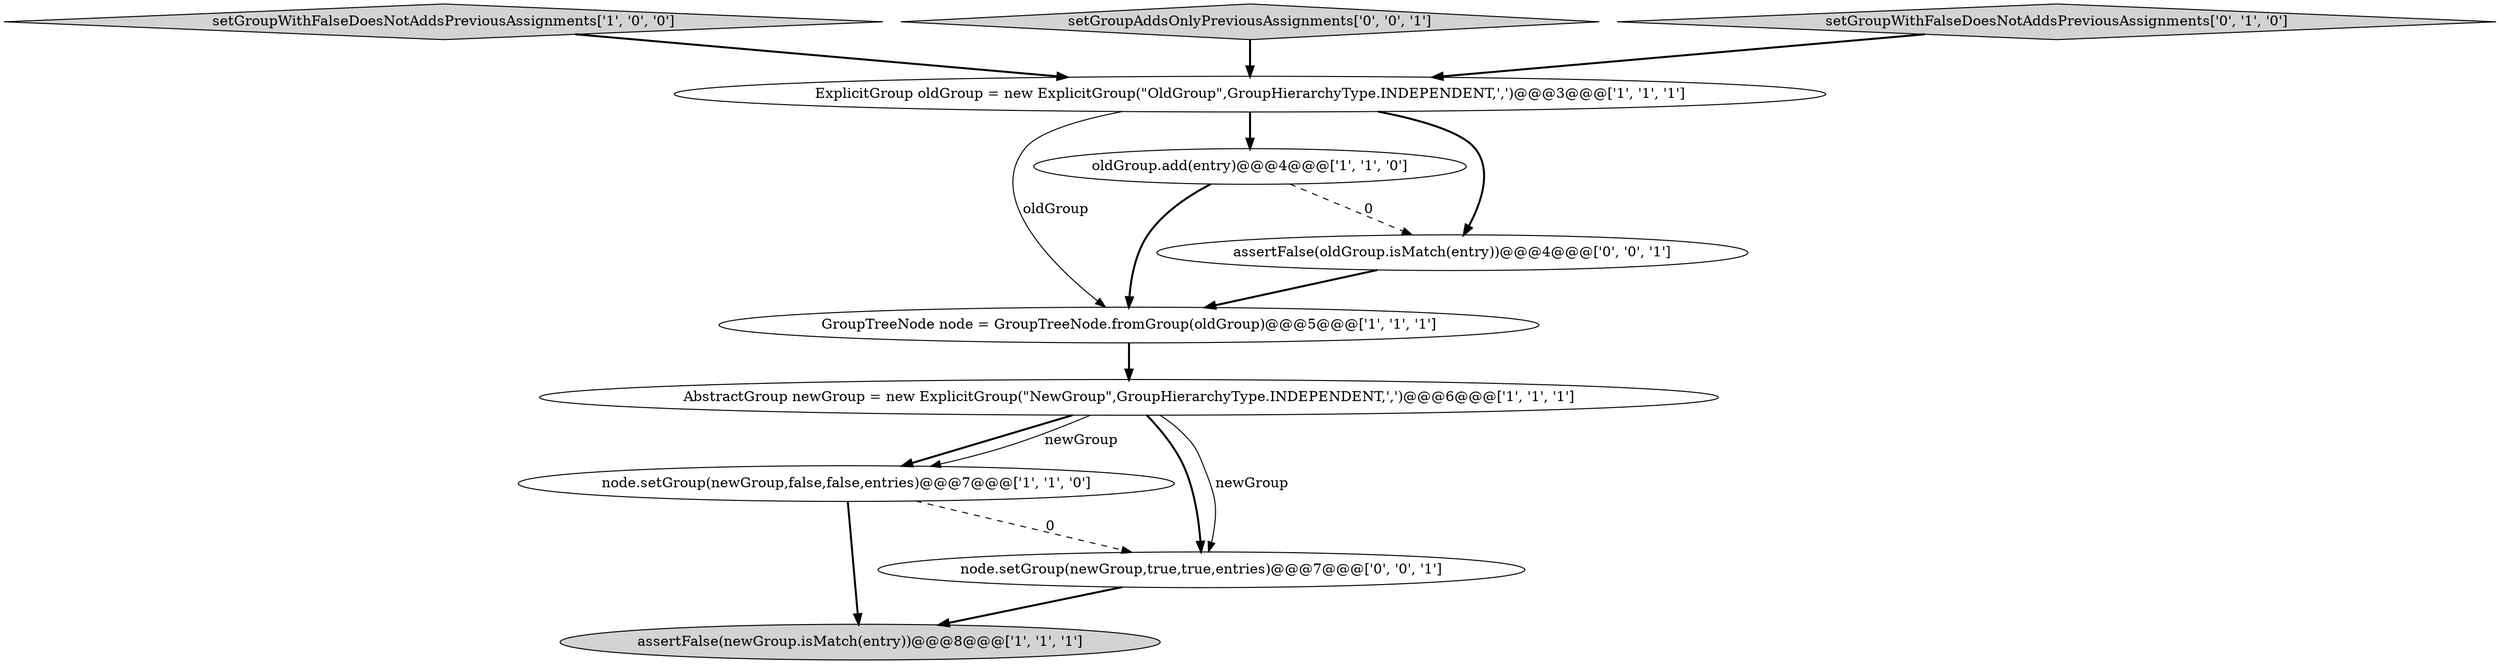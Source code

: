 digraph {
0 [style = filled, label = "GroupTreeNode node = GroupTreeNode.fromGroup(oldGroup)@@@5@@@['1', '1', '1']", fillcolor = white, shape = ellipse image = "AAA0AAABBB1BBB"];
2 [style = filled, label = "ExplicitGroup oldGroup = new ExplicitGroup(\"OldGroup\",GroupHierarchyType.INDEPENDENT,',')@@@3@@@['1', '1', '1']", fillcolor = white, shape = ellipse image = "AAA0AAABBB1BBB"];
6 [style = filled, label = "setGroupWithFalseDoesNotAddsPreviousAssignments['1', '0', '0']", fillcolor = lightgray, shape = diamond image = "AAA0AAABBB1BBB"];
8 [style = filled, label = "setGroupAddsOnlyPreviousAssignments['0', '0', '1']", fillcolor = lightgray, shape = diamond image = "AAA0AAABBB3BBB"];
5 [style = filled, label = "assertFalse(newGroup.isMatch(entry))@@@8@@@['1', '1', '1']", fillcolor = lightgray, shape = ellipse image = "AAA0AAABBB1BBB"];
1 [style = filled, label = "AbstractGroup newGroup = new ExplicitGroup(\"NewGroup\",GroupHierarchyType.INDEPENDENT,',')@@@6@@@['1', '1', '1']", fillcolor = white, shape = ellipse image = "AAA0AAABBB1BBB"];
3 [style = filled, label = "oldGroup.add(entry)@@@4@@@['1', '1', '0']", fillcolor = white, shape = ellipse image = "AAA0AAABBB1BBB"];
9 [style = filled, label = "assertFalse(oldGroup.isMatch(entry))@@@4@@@['0', '0', '1']", fillcolor = white, shape = ellipse image = "AAA0AAABBB3BBB"];
4 [style = filled, label = "node.setGroup(newGroup,false,false,entries)@@@7@@@['1', '1', '0']", fillcolor = white, shape = ellipse image = "AAA0AAABBB1BBB"];
7 [style = filled, label = "setGroupWithFalseDoesNotAddsPreviousAssignments['0', '1', '0']", fillcolor = lightgray, shape = diamond image = "AAA0AAABBB2BBB"];
10 [style = filled, label = "node.setGroup(newGroup,true,true,entries)@@@7@@@['0', '0', '1']", fillcolor = white, shape = ellipse image = "AAA0AAABBB3BBB"];
1->4 [style = bold, label=""];
2->9 [style = bold, label=""];
9->0 [style = bold, label=""];
10->5 [style = bold, label=""];
8->2 [style = bold, label=""];
1->4 [style = solid, label="newGroup"];
1->10 [style = bold, label=""];
3->9 [style = dashed, label="0"];
4->10 [style = dashed, label="0"];
4->5 [style = bold, label=""];
0->1 [style = bold, label=""];
7->2 [style = bold, label=""];
3->0 [style = bold, label=""];
2->3 [style = bold, label=""];
2->0 [style = solid, label="oldGroup"];
1->10 [style = solid, label="newGroup"];
6->2 [style = bold, label=""];
}

